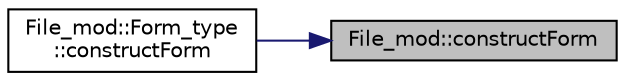 digraph "File_mod::constructForm"
{
 // LATEX_PDF_SIZE
  edge [fontname="Helvetica",fontsize="10",labelfontname="Helvetica",labelfontsize="10"];
  node [fontname="Helvetica",fontsize="10",shape=record];
  rankdir="RL";
  Node1 [label="File_mod::constructForm",height=0.2,width=0.4,color="black", fillcolor="grey75", style="filled", fontcolor="black",tooltip=" "];
  Node1 -> Node2 [dir="back",color="midnightblue",fontsize="10",style="solid",fontname="Helvetica"];
  Node2 [label="File_mod::Form_type\l::constructForm",height=0.2,width=0.4,color="black", fillcolor="white", style="filled",URL="$structFile__mod_1_1Form__type.html#ac007bd456093da98657246278ce0474e",tooltip=" "];
}
